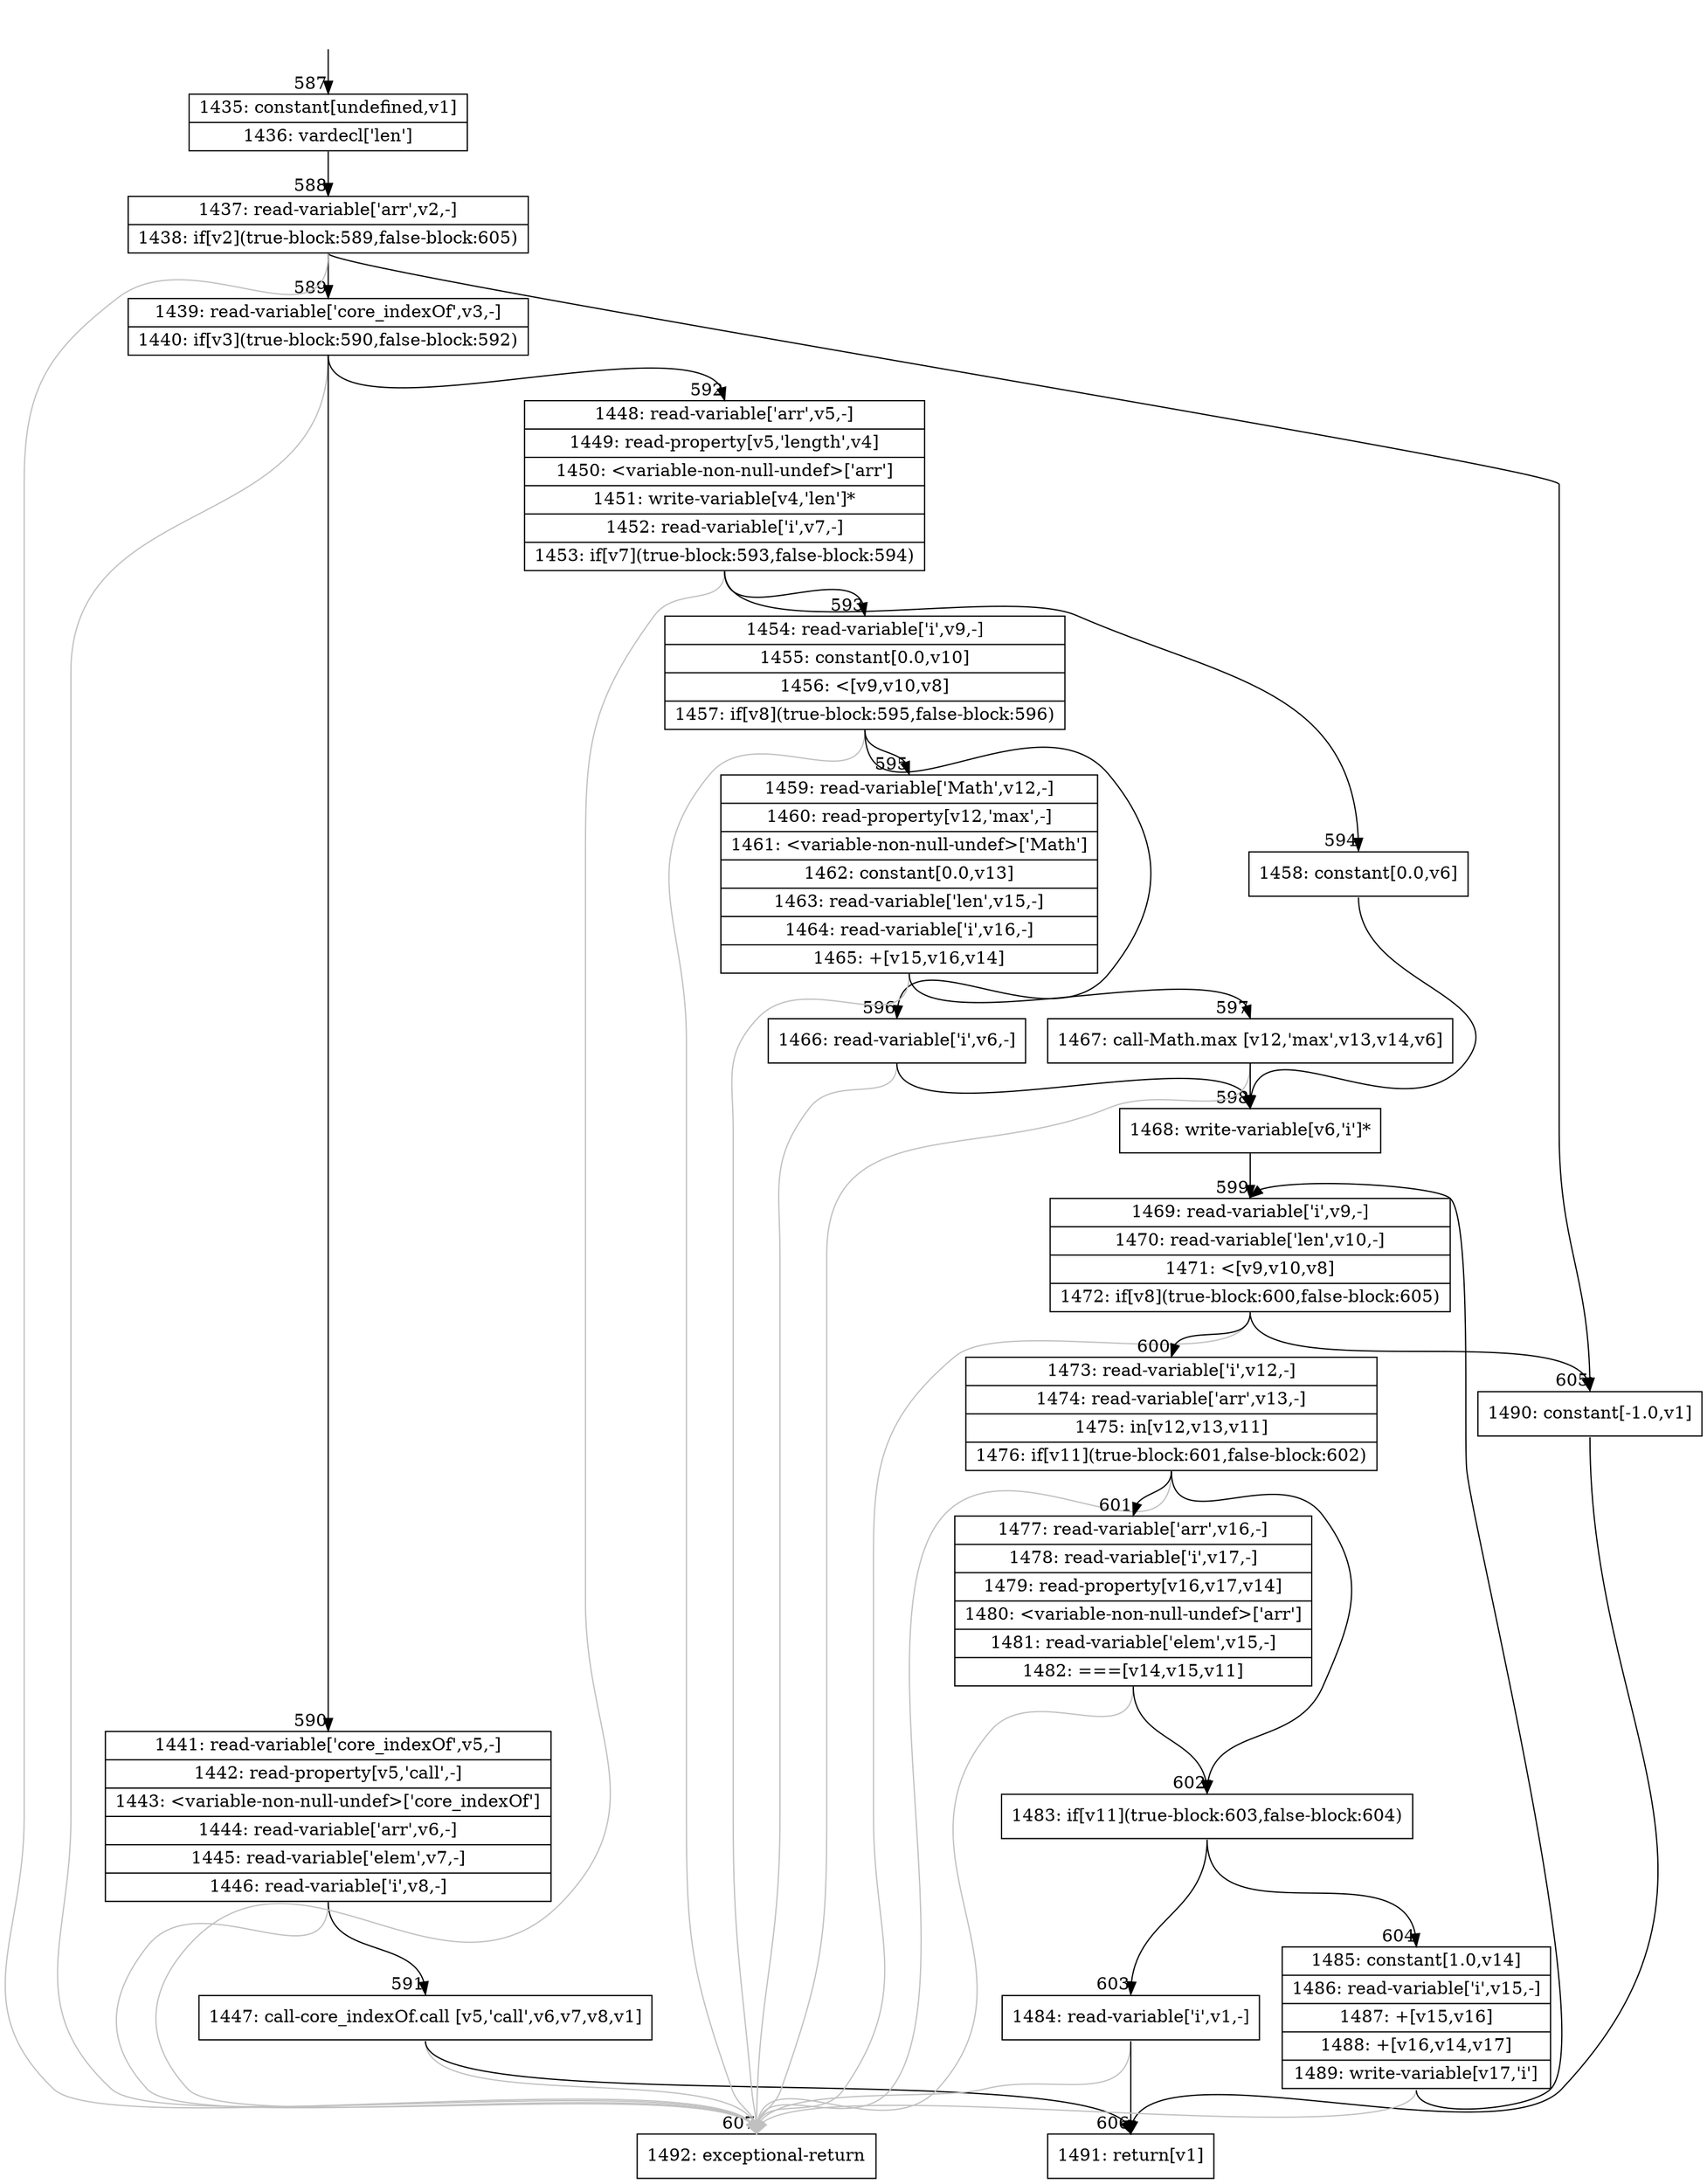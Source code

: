 digraph {
rankdir="TD"
BB_entry44[shape=none,label=""];
BB_entry44 -> BB587 [tailport=s, headport=n, headlabel="    587"]
BB587 [shape=record label="{1435: constant[undefined,v1]|1436: vardecl['len']}" ] 
BB587 -> BB588 [tailport=s, headport=n, headlabel="      588"]
BB588 [shape=record label="{1437: read-variable['arr',v2,-]|1438: if[v2](true-block:589,false-block:605)}" ] 
BB588 -> BB589 [tailport=s, headport=n, headlabel="      589"]
BB588 -> BB605 [tailport=s, headport=n, headlabel="      605"]
BB588 -> BB607 [tailport=s, headport=n, color=gray, headlabel="      607"]
BB589 [shape=record label="{1439: read-variable['core_indexOf',v3,-]|1440: if[v3](true-block:590,false-block:592)}" ] 
BB589 -> BB590 [tailport=s, headport=n, headlabel="      590"]
BB589 -> BB592 [tailport=s, headport=n, headlabel="      592"]
BB589 -> BB607 [tailport=s, headport=n, color=gray]
BB590 [shape=record label="{1441: read-variable['core_indexOf',v5,-]|1442: read-property[v5,'call',-]|1443: \<variable-non-null-undef\>['core_indexOf']|1444: read-variable['arr',v6,-]|1445: read-variable['elem',v7,-]|1446: read-variable['i',v8,-]}" ] 
BB590 -> BB591 [tailport=s, headport=n, headlabel="      591"]
BB590 -> BB607 [tailport=s, headport=n, color=gray]
BB591 [shape=record label="{1447: call-core_indexOf.call [v5,'call',v6,v7,v8,v1]}" ] 
BB591 -> BB606 [tailport=s, headport=n, headlabel="      606"]
BB591 -> BB607 [tailport=s, headport=n, color=gray]
BB592 [shape=record label="{1448: read-variable['arr',v5,-]|1449: read-property[v5,'length',v4]|1450: \<variable-non-null-undef\>['arr']|1451: write-variable[v4,'len']*|1452: read-variable['i',v7,-]|1453: if[v7](true-block:593,false-block:594)}" ] 
BB592 -> BB593 [tailport=s, headport=n, headlabel="      593"]
BB592 -> BB594 [tailport=s, headport=n, headlabel="      594"]
BB592 -> BB607 [tailport=s, headport=n, color=gray]
BB593 [shape=record label="{1454: read-variable['i',v9,-]|1455: constant[0.0,v10]|1456: \<[v9,v10,v8]|1457: if[v8](true-block:595,false-block:596)}" ] 
BB593 -> BB595 [tailport=s, headport=n, headlabel="      595"]
BB593 -> BB596 [tailport=s, headport=n, headlabel="      596"]
BB593 -> BB607 [tailport=s, headport=n, color=gray]
BB594 [shape=record label="{1458: constant[0.0,v6]}" ] 
BB594 -> BB598 [tailport=s, headport=n, headlabel="      598"]
BB595 [shape=record label="{1459: read-variable['Math',v12,-]|1460: read-property[v12,'max',-]|1461: \<variable-non-null-undef\>['Math']|1462: constant[0.0,v13]|1463: read-variable['len',v15,-]|1464: read-variable['i',v16,-]|1465: +[v15,v16,v14]}" ] 
BB595 -> BB597 [tailport=s, headport=n, headlabel="      597"]
BB595 -> BB607 [tailport=s, headport=n, color=gray]
BB596 [shape=record label="{1466: read-variable['i',v6,-]}" ] 
BB596 -> BB598 [tailport=s, headport=n]
BB596 -> BB607 [tailport=s, headport=n, color=gray]
BB597 [shape=record label="{1467: call-Math.max [v12,'max',v13,v14,v6]}" ] 
BB597 -> BB598 [tailport=s, headport=n]
BB597 -> BB607 [tailport=s, headport=n, color=gray]
BB598 [shape=record label="{1468: write-variable[v6,'i']*}" ] 
BB598 -> BB599 [tailport=s, headport=n, headlabel="      599"]
BB599 [shape=record label="{1469: read-variable['i',v9,-]|1470: read-variable['len',v10,-]|1471: \<[v9,v10,v8]|1472: if[v8](true-block:600,false-block:605)}" ] 
BB599 -> BB600 [tailport=s, headport=n, headlabel="      600"]
BB599 -> BB605 [tailport=s, headport=n]
BB599 -> BB607 [tailport=s, headport=n, color=gray]
BB600 [shape=record label="{1473: read-variable['i',v12,-]|1474: read-variable['arr',v13,-]|1475: in[v12,v13,v11]|1476: if[v11](true-block:601,false-block:602)}" ] 
BB600 -> BB602 [tailport=s, headport=n, headlabel="      602"]
BB600 -> BB601 [tailport=s, headport=n, headlabel="      601"]
BB600 -> BB607 [tailport=s, headport=n, color=gray]
BB601 [shape=record label="{1477: read-variable['arr',v16,-]|1478: read-variable['i',v17,-]|1479: read-property[v16,v17,v14]|1480: \<variable-non-null-undef\>['arr']|1481: read-variable['elem',v15,-]|1482: ===[v14,v15,v11]}" ] 
BB601 -> BB602 [tailport=s, headport=n]
BB601 -> BB607 [tailport=s, headport=n, color=gray]
BB602 [shape=record label="{1483: if[v11](true-block:603,false-block:604)}" ] 
BB602 -> BB603 [tailport=s, headport=n, headlabel="      603"]
BB602 -> BB604 [tailport=s, headport=n, headlabel="      604"]
BB603 [shape=record label="{1484: read-variable['i',v1,-]}" ] 
BB603 -> BB606 [tailport=s, headport=n]
BB603 -> BB607 [tailport=s, headport=n, color=gray]
BB604 [shape=record label="{1485: constant[1.0,v14]|1486: read-variable['i',v15,-]|1487: +[v15,v16]|1488: +[v16,v14,v17]|1489: write-variable[v17,'i']}" ] 
BB604 -> BB599 [tailport=s, headport=n]
BB604 -> BB607 [tailport=s, headport=n, color=gray]
BB605 [shape=record label="{1490: constant[-1.0,v1]}" ] 
BB605 -> BB606 [tailport=s, headport=n]
BB606 [shape=record label="{1491: return[v1]}" ] 
BB607 [shape=record label="{1492: exceptional-return}" ] 
//#$~ 720
}
